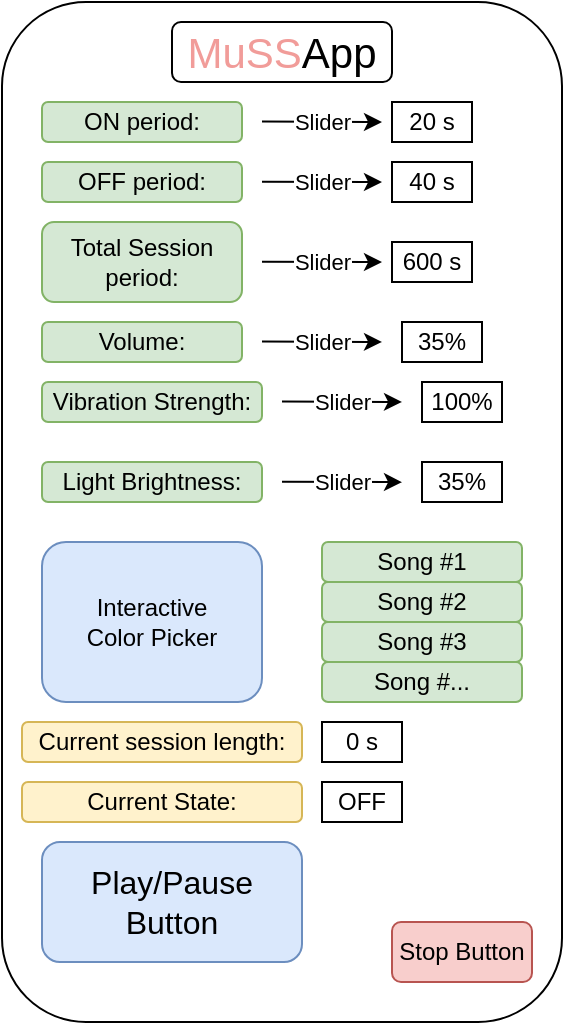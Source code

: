<mxfile version="14.9.6" type="device"><diagram id="lbGYD1uvMspJ9UDnQU75" name="Page-1"><mxGraphModel dx="1086" dy="806" grid="1" gridSize="10" guides="1" tooltips="1" connect="1" arrows="1" fold="1" page="1" pageScale="1" pageWidth="850" pageHeight="1100" math="0" shadow="0"><root><mxCell id="0"/><mxCell id="1" parent="0"/><mxCell id="TmdHD6uL3TkT9mbAxAD5-26" value="" style="rounded=0;whiteSpace=wrap;html=1;" vertex="1" parent="1"><mxGeometry x="290" y="260" width="50" height="20" as="geometry"/></mxCell><mxCell id="TmdHD6uL3TkT9mbAxAD5-1" value="" style="rounded=1;whiteSpace=wrap;html=1;" vertex="1" parent="1"><mxGeometry x="120" y="120" width="280" height="510" as="geometry"/></mxCell><mxCell id="TmdHD6uL3TkT9mbAxAD5-2" value="&lt;font style=&quot;font-size: 16px&quot;&gt;Play/Pause&lt;br&gt;Button&lt;/font&gt;" style="rounded=1;whiteSpace=wrap;html=1;fillColor=#dae8fc;strokeColor=#6c8ebf;" vertex="1" parent="1"><mxGeometry x="140" y="540" width="130" height="60" as="geometry"/></mxCell><mxCell id="TmdHD6uL3TkT9mbAxAD5-4" value="Song #1" style="rounded=1;whiteSpace=wrap;html=1;fillColor=#d5e8d4;strokeColor=#82b366;" vertex="1" parent="1"><mxGeometry x="280" y="390" width="100" height="20" as="geometry"/></mxCell><mxCell id="TmdHD6uL3TkT9mbAxAD5-5" value="Song #2" style="rounded=1;whiteSpace=wrap;html=1;fillColor=#d5e8d4;strokeColor=#82b366;" vertex="1" parent="1"><mxGeometry x="280" y="410" width="100" height="20" as="geometry"/></mxCell><mxCell id="TmdHD6uL3TkT9mbAxAD5-6" value="Song #3" style="rounded=1;whiteSpace=wrap;html=1;fillColor=#d5e8d4;strokeColor=#82b366;" vertex="1" parent="1"><mxGeometry x="280" y="430" width="100" height="20" as="geometry"/></mxCell><mxCell id="TmdHD6uL3TkT9mbAxAD5-7" value="Song #..." style="rounded=1;whiteSpace=wrap;html=1;fillColor=#d5e8d4;strokeColor=#82b366;" vertex="1" parent="1"><mxGeometry x="280" y="450" width="100" height="20" as="geometry"/></mxCell><mxCell id="TmdHD6uL3TkT9mbAxAD5-8" value="ON period:" style="rounded=1;whiteSpace=wrap;html=1;fillColor=#d5e8d4;strokeColor=#82b366;" vertex="1" parent="1"><mxGeometry x="140" y="170" width="100" height="20" as="geometry"/></mxCell><mxCell id="TmdHD6uL3TkT9mbAxAD5-9" value="OFF period:" style="rounded=1;whiteSpace=wrap;html=1;fillColor=#d5e8d4;strokeColor=#82b366;" vertex="1" parent="1"><mxGeometry x="140" y="200" width="100" height="20" as="geometry"/></mxCell><mxCell id="TmdHD6uL3TkT9mbAxAD5-10" value="Total Session period:" style="rounded=1;whiteSpace=wrap;html=1;fillColor=#d5e8d4;strokeColor=#82b366;" vertex="1" parent="1"><mxGeometry x="140" y="230" width="100" height="40" as="geometry"/></mxCell><mxCell id="TmdHD6uL3TkT9mbAxAD5-11" value="Stop Button" style="rounded=1;whiteSpace=wrap;html=1;fillColor=#f8cecc;strokeColor=#b85450;" vertex="1" parent="1"><mxGeometry x="315" y="580" width="70" height="30" as="geometry"/></mxCell><mxCell id="TmdHD6uL3TkT9mbAxAD5-13" value="" style="endArrow=classic;html=1;" edge="1" parent="1"><mxGeometry relative="1" as="geometry"><mxPoint x="250" y="179.8" as="sourcePoint"/><mxPoint x="310" y="180" as="targetPoint"/><Array as="points"><mxPoint x="310" y="180"/></Array></mxGeometry></mxCell><mxCell id="TmdHD6uL3TkT9mbAxAD5-14" value="Slider" style="edgeLabel;resizable=0;html=1;align=center;verticalAlign=middle;" connectable="0" vertex="1" parent="TmdHD6uL3TkT9mbAxAD5-13"><mxGeometry relative="1" as="geometry"/></mxCell><mxCell id="TmdHD6uL3TkT9mbAxAD5-16" value="" style="endArrow=classic;html=1;" edge="1" parent="1"><mxGeometry relative="1" as="geometry"><mxPoint x="250" y="209.86" as="sourcePoint"/><mxPoint x="310.0" y="210.06" as="targetPoint"/><Array as="points"><mxPoint x="310" y="210.06"/></Array></mxGeometry></mxCell><mxCell id="TmdHD6uL3TkT9mbAxAD5-17" value="Slider" style="edgeLabel;resizable=0;html=1;align=center;verticalAlign=middle;" connectable="0" vertex="1" parent="TmdHD6uL3TkT9mbAxAD5-16"><mxGeometry relative="1" as="geometry"/></mxCell><mxCell id="TmdHD6uL3TkT9mbAxAD5-18" value="" style="endArrow=classic;html=1;" edge="1" parent="1"><mxGeometry relative="1" as="geometry"><mxPoint x="250" y="249.86" as="sourcePoint"/><mxPoint x="310.0" y="250.06" as="targetPoint"/><Array as="points"><mxPoint x="310" y="250.06"/></Array></mxGeometry></mxCell><mxCell id="TmdHD6uL3TkT9mbAxAD5-19" value="Slider" style="edgeLabel;resizable=0;html=1;align=center;verticalAlign=middle;" connectable="0" vertex="1" parent="TmdHD6uL3TkT9mbAxAD5-18"><mxGeometry relative="1" as="geometry"/></mxCell><mxCell id="TmdHD6uL3TkT9mbAxAD5-20" value="20 s" style="text;html=1;fillColor=none;align=center;verticalAlign=middle;whiteSpace=wrap;rounded=0;perimeterSpacing=0;strokeColor=#000000;" vertex="1" parent="1"><mxGeometry x="315" y="170" width="40" height="20" as="geometry"/></mxCell><mxCell id="TmdHD6uL3TkT9mbAxAD5-21" value="40 s" style="text;html=1;fillColor=none;align=center;verticalAlign=middle;whiteSpace=wrap;rounded=0;strokeColor=#000000;" vertex="1" parent="1"><mxGeometry x="315" y="200" width="40" height="20" as="geometry"/></mxCell><mxCell id="TmdHD6uL3TkT9mbAxAD5-22" value="600 s" style="text;html=1;fillColor=none;align=center;verticalAlign=middle;whiteSpace=wrap;rounded=0;strokeColor=#000000;" vertex="1" parent="1"><mxGeometry x="315" y="240" width="40" height="20" as="geometry"/></mxCell><mxCell id="TmdHD6uL3TkT9mbAxAD5-24" value="Current session length:" style="rounded=1;whiteSpace=wrap;html=1;fillColor=#fff2cc;strokeColor=#d6b656;" vertex="1" parent="1"><mxGeometry x="130" y="480" width="140" height="20" as="geometry"/></mxCell><mxCell id="TmdHD6uL3TkT9mbAxAD5-25" value="0 s" style="text;html=1;fillColor=none;align=center;verticalAlign=middle;whiteSpace=wrap;rounded=0;strokeColor=#000000;" vertex="1" parent="1"><mxGeometry x="280" y="480" width="40" height="20" as="geometry"/></mxCell><mxCell id="TmdHD6uL3TkT9mbAxAD5-27" value="Current State:" style="rounded=1;whiteSpace=wrap;html=1;fillColor=#fff2cc;strokeColor=#d6b656;" vertex="1" parent="1"><mxGeometry x="130" y="510" width="140" height="20" as="geometry"/></mxCell><mxCell id="TmdHD6uL3TkT9mbAxAD5-28" value="OFF" style="text;html=1;fillColor=none;align=center;verticalAlign=middle;whiteSpace=wrap;rounded=0;strokeColor=#000000;" vertex="1" parent="1"><mxGeometry x="280" y="510" width="40" height="20" as="geometry"/></mxCell><mxCell id="TmdHD6uL3TkT9mbAxAD5-29" value="Volume:" style="rounded=1;whiteSpace=wrap;html=1;fillColor=#d5e8d4;strokeColor=#82b366;" vertex="1" parent="1"><mxGeometry x="140" y="280" width="100" height="20" as="geometry"/></mxCell><mxCell id="TmdHD6uL3TkT9mbAxAD5-30" value="Vibration Strength:" style="rounded=1;whiteSpace=wrap;html=1;fillColor=#d5e8d4;strokeColor=#82b366;" vertex="1" parent="1"><mxGeometry x="140" y="310" width="110" height="20" as="geometry"/></mxCell><mxCell id="TmdHD6uL3TkT9mbAxAD5-32" value="" style="endArrow=classic;html=1;" edge="1" parent="1"><mxGeometry relative="1" as="geometry"><mxPoint x="250" y="289.76" as="sourcePoint"/><mxPoint x="310" y="289.96" as="targetPoint"/><Array as="points"><mxPoint x="310" y="289.96"/></Array></mxGeometry></mxCell><mxCell id="TmdHD6uL3TkT9mbAxAD5-33" value="Slider" style="edgeLabel;resizable=0;html=1;align=center;verticalAlign=middle;" connectable="0" vertex="1" parent="TmdHD6uL3TkT9mbAxAD5-32"><mxGeometry relative="1" as="geometry"/></mxCell><mxCell id="TmdHD6uL3TkT9mbAxAD5-34" value="" style="endArrow=classic;html=1;" edge="1" parent="1"><mxGeometry relative="1" as="geometry"><mxPoint x="260" y="319.76" as="sourcePoint"/><mxPoint x="320" y="319.96" as="targetPoint"/><Array as="points"><mxPoint x="320" y="319.96"/></Array></mxGeometry></mxCell><mxCell id="TmdHD6uL3TkT9mbAxAD5-35" value="Slider" style="edgeLabel;resizable=0;html=1;align=center;verticalAlign=middle;" connectable="0" vertex="1" parent="TmdHD6uL3TkT9mbAxAD5-34"><mxGeometry relative="1" as="geometry"/></mxCell><mxCell id="TmdHD6uL3TkT9mbAxAD5-36" value="35%" style="text;html=1;fillColor=none;align=center;verticalAlign=middle;whiteSpace=wrap;rounded=0;perimeterSpacing=0;strokeColor=#000000;" vertex="1" parent="1"><mxGeometry x="320" y="280" width="40" height="20" as="geometry"/></mxCell><mxCell id="TmdHD6uL3TkT9mbAxAD5-37" value="100%" style="text;html=1;fillColor=none;align=center;verticalAlign=middle;whiteSpace=wrap;rounded=0;perimeterSpacing=0;strokeColor=#000000;" vertex="1" parent="1"><mxGeometry x="330" y="310" width="40" height="20" as="geometry"/></mxCell><mxCell id="TmdHD6uL3TkT9mbAxAD5-38" value="Interactive &lt;br&gt;Color Picker" style="rounded=1;whiteSpace=wrap;html=1;fillColor=#dae8fc;strokeColor=#6c8ebf;" vertex="1" parent="1"><mxGeometry x="140" y="390" width="110" height="80" as="geometry"/></mxCell><mxCell id="TmdHD6uL3TkT9mbAxAD5-40" value="Light Brightness:" style="rounded=1;whiteSpace=wrap;html=1;fillColor=#d5e8d4;strokeColor=#82b366;" vertex="1" parent="1"><mxGeometry x="140" y="350" width="110" height="20" as="geometry"/></mxCell><mxCell id="TmdHD6uL3TkT9mbAxAD5-42" value="" style="endArrow=classic;html=1;" edge="1" parent="1"><mxGeometry relative="1" as="geometry"><mxPoint x="260" y="359.88" as="sourcePoint"/><mxPoint x="320" y="360.08" as="targetPoint"/><Array as="points"><mxPoint x="320" y="360.08"/></Array></mxGeometry></mxCell><mxCell id="TmdHD6uL3TkT9mbAxAD5-43" value="Slider" style="edgeLabel;resizable=0;html=1;align=center;verticalAlign=middle;" connectable="0" vertex="1" parent="TmdHD6uL3TkT9mbAxAD5-42"><mxGeometry relative="1" as="geometry"/></mxCell><mxCell id="TmdHD6uL3TkT9mbAxAD5-44" value="35%" style="text;html=1;fillColor=none;align=center;verticalAlign=middle;whiteSpace=wrap;rounded=0;perimeterSpacing=0;strokeColor=#000000;" vertex="1" parent="1"><mxGeometry x="330" y="350" width="40" height="20" as="geometry"/></mxCell><mxCell id="TmdHD6uL3TkT9mbAxAD5-45" value="&lt;font style=&quot;font-size: 21px&quot;&gt;&lt;font color=&quot;#f19c99&quot;&gt;MuSS&lt;/font&gt;App&lt;/font&gt;" style="text;html=1;fillColor=none;align=center;verticalAlign=middle;whiteSpace=wrap;rounded=1;strokeColor=#000000;strokeWidth=1;glass=0;" vertex="1" parent="1"><mxGeometry x="205" y="130" width="110" height="30" as="geometry"/></mxCell></root></mxGraphModel></diagram></mxfile>